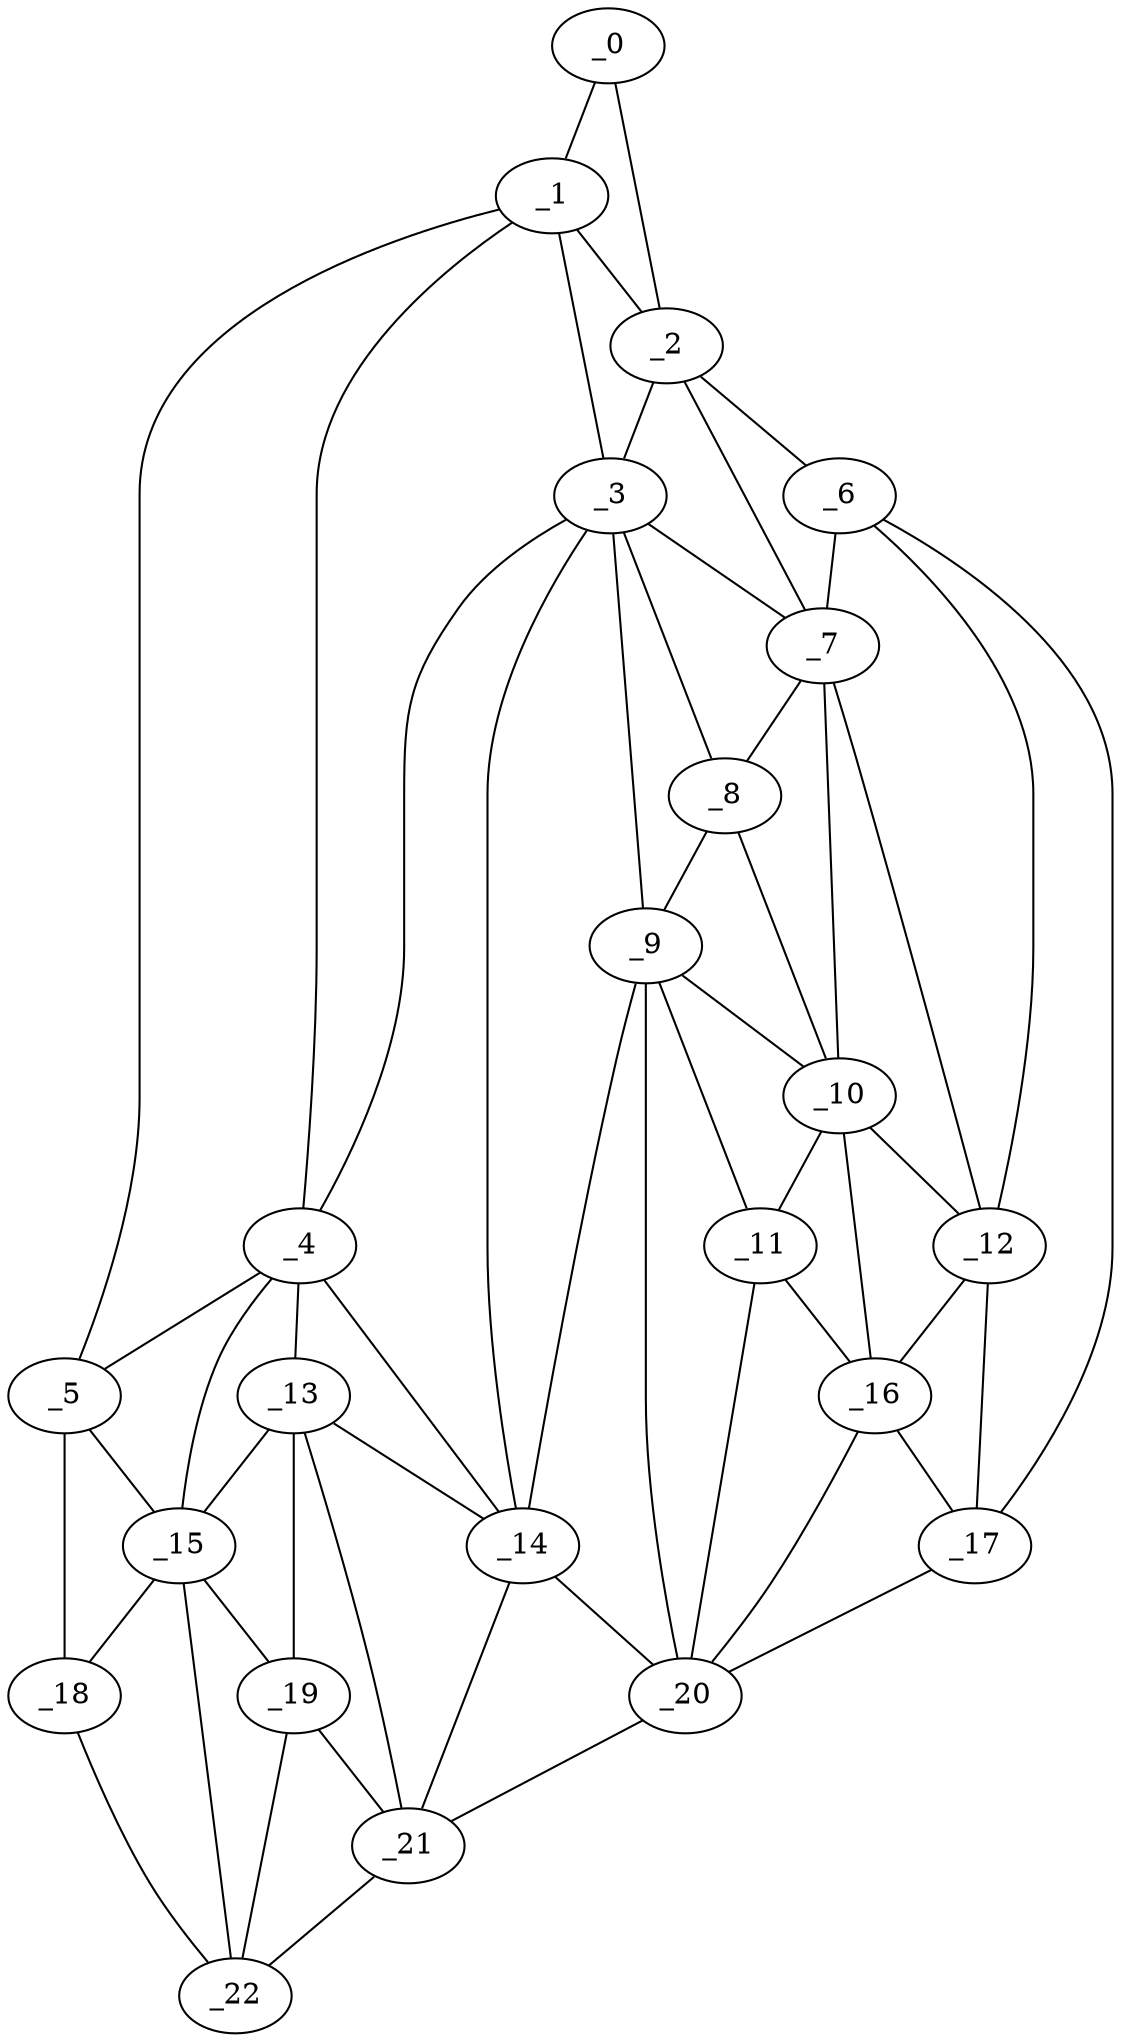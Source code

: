 graph "obj93__270.gxl" {
	_0	 [x=37,
		y=9];
	_1	 [x=38,
		y=15];
	_0 -- _1	 [valence=1];
	_2	 [x=51,
		y=3];
	_0 -- _2	 [valence=1];
	_1 -- _2	 [valence=1];
	_3	 [x=54,
		y=30];
	_1 -- _3	 [valence=2];
	_4	 [x=56,
		y=103];
	_1 -- _4	 [valence=2];
	_5	 [x=57,
		y=122];
	_1 -- _5	 [valence=1];
	_2 -- _3	 [valence=2];
	_6	 [x=64,
		y=5];
	_2 -- _6	 [valence=1];
	_7	 [x=65,
		y=14];
	_2 -- _7	 [valence=2];
	_3 -- _4	 [valence=1];
	_3 -- _7	 [valence=2];
	_8	 [x=66,
		y=23];
	_3 -- _8	 [valence=1];
	_9	 [x=72,
		y=29];
	_3 -- _9	 [valence=2];
	_14	 [x=84,
		y=73];
	_3 -- _14	 [valence=1];
	_4 -- _5	 [valence=2];
	_13	 [x=82,
		y=84];
	_4 -- _13	 [valence=2];
	_4 -- _14	 [valence=1];
	_15	 [x=86,
		y=104];
	_4 -- _15	 [valence=2];
	_5 -- _15	 [valence=2];
	_18	 [x=94,
		y=114];
	_5 -- _18	 [valence=1];
	_6 -- _7	 [valence=2];
	_12	 [x=81,
		y=14];
	_6 -- _12	 [valence=2];
	_17	 [x=93,
		y=14];
	_6 -- _17	 [valence=1];
	_7 -- _8	 [valence=2];
	_10	 [x=79,
		y=20];
	_7 -- _10	 [valence=2];
	_7 -- _12	 [valence=2];
	_8 -- _9	 [valence=2];
	_8 -- _10	 [valence=1];
	_9 -- _10	 [valence=2];
	_11	 [x=80,
		y=28];
	_9 -- _11	 [valence=2];
	_9 -- _14	 [valence=2];
	_20	 [x=96,
		y=63];
	_9 -- _20	 [valence=2];
	_10 -- _11	 [valence=2];
	_10 -- _12	 [valence=1];
	_16	 [x=88,
		y=18];
	_10 -- _16	 [valence=2];
	_11 -- _16	 [valence=2];
	_11 -- _20	 [valence=2];
	_12 -- _16	 [valence=2];
	_12 -- _17	 [valence=2];
	_13 -- _14	 [valence=2];
	_13 -- _15	 [valence=2];
	_19	 [x=95,
		y=92];
	_13 -- _19	 [valence=2];
	_21	 [x=96,
		y=75];
	_13 -- _21	 [valence=1];
	_14 -- _20	 [valence=2];
	_14 -- _21	 [valence=2];
	_15 -- _18	 [valence=2];
	_15 -- _19	 [valence=2];
	_22	 [x=96,
		y=101];
	_15 -- _22	 [valence=2];
	_16 -- _17	 [valence=2];
	_16 -- _20	 [valence=1];
	_17 -- _20	 [valence=1];
	_18 -- _22	 [valence=1];
	_19 -- _21	 [valence=2];
	_19 -- _22	 [valence=2];
	_20 -- _21	 [valence=1];
	_21 -- _22	 [valence=1];
}
